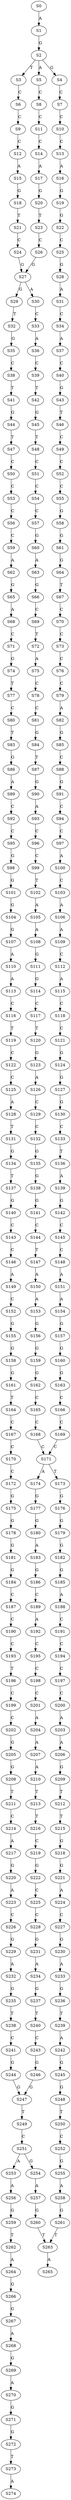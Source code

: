 strict digraph  {
	S0 -> S1 [ label = A ];
	S1 -> S2 [ label = G ];
	S2 -> S3 [ label = T ];
	S2 -> S4 [ label = G ];
	S2 -> S5 [ label = A ];
	S3 -> S6 [ label = C ];
	S4 -> S7 [ label = C ];
	S5 -> S8 [ label = C ];
	S6 -> S9 [ label = C ];
	S7 -> S10 [ label = C ];
	S8 -> S11 [ label = C ];
	S9 -> S12 [ label = C ];
	S10 -> S13 [ label = C ];
	S11 -> S14 [ label = C ];
	S12 -> S15 [ label = A ];
	S13 -> S16 [ label = A ];
	S14 -> S17 [ label = A ];
	S15 -> S18 [ label = G ];
	S16 -> S19 [ label = G ];
	S17 -> S20 [ label = G ];
	S18 -> S21 [ label = T ];
	S19 -> S22 [ label = G ];
	S20 -> S23 [ label = T ];
	S21 -> S24 [ label = C ];
	S22 -> S25 [ label = C ];
	S23 -> S26 [ label = C ];
	S24 -> S27 [ label = G ];
	S25 -> S28 [ label = G ];
	S26 -> S27 [ label = G ];
	S27 -> S29 [ label = G ];
	S27 -> S30 [ label = A ];
	S28 -> S31 [ label = A ];
	S29 -> S32 [ label = T ];
	S30 -> S33 [ label = C ];
	S31 -> S34 [ label = C ];
	S32 -> S35 [ label = G ];
	S33 -> S36 [ label = A ];
	S34 -> S37 [ label = A ];
	S35 -> S38 [ label = C ];
	S36 -> S39 [ label = C ];
	S37 -> S40 [ label = C ];
	S38 -> S41 [ label = T ];
	S39 -> S42 [ label = T ];
	S40 -> S43 [ label = G ];
	S41 -> S44 [ label = G ];
	S42 -> S45 [ label = G ];
	S43 -> S46 [ label = T ];
	S44 -> S47 [ label = T ];
	S45 -> S48 [ label = T ];
	S46 -> S49 [ label = C ];
	S47 -> S50 [ label = C ];
	S48 -> S51 [ label = C ];
	S49 -> S52 [ label = C ];
	S50 -> S53 [ label = C ];
	S51 -> S54 [ label = C ];
	S52 -> S55 [ label = C ];
	S53 -> S56 [ label = C ];
	S54 -> S57 [ label = C ];
	S55 -> S58 [ label = G ];
	S56 -> S59 [ label = C ];
	S57 -> S60 [ label = G ];
	S58 -> S61 [ label = G ];
	S59 -> S62 [ label = A ];
	S60 -> S63 [ label = A ];
	S61 -> S64 [ label = G ];
	S62 -> S65 [ label = G ];
	S63 -> S66 [ label = G ];
	S64 -> S67 [ label = T ];
	S65 -> S68 [ label = A ];
	S66 -> S69 [ label = C ];
	S67 -> S70 [ label = C ];
	S68 -> S71 [ label = C ];
	S69 -> S72 [ label = T ];
	S70 -> S73 [ label = C ];
	S71 -> S74 [ label = G ];
	S72 -> S75 [ label = A ];
	S73 -> S76 [ label = C ];
	S74 -> S77 [ label = T ];
	S75 -> S78 [ label = C ];
	S76 -> S79 [ label = C ];
	S77 -> S80 [ label = C ];
	S78 -> S81 [ label = C ];
	S79 -> S82 [ label = A ];
	S80 -> S83 [ label = T ];
	S81 -> S84 [ label = G ];
	S82 -> S85 [ label = G ];
	S83 -> S86 [ label = G ];
	S84 -> S87 [ label = T ];
	S85 -> S88 [ label = C ];
	S86 -> S89 [ label = A ];
	S87 -> S90 [ label = G ];
	S88 -> S91 [ label = G ];
	S89 -> S92 [ label = C ];
	S90 -> S93 [ label = A ];
	S91 -> S94 [ label = C ];
	S92 -> S95 [ label = C ];
	S93 -> S96 [ label = C ];
	S94 -> S97 [ label = C ];
	S95 -> S98 [ label = G ];
	S96 -> S99 [ label = C ];
	S97 -> S100 [ label = A ];
	S98 -> S101 [ label = G ];
	S99 -> S102 [ label = T ];
	S100 -> S103 [ label = C ];
	S101 -> S104 [ label = G ];
	S102 -> S105 [ label = A ];
	S103 -> S106 [ label = A ];
	S104 -> S107 [ label = G ];
	S105 -> S108 [ label = A ];
	S106 -> S109 [ label = A ];
	S107 -> S110 [ label = A ];
	S108 -> S111 [ label = G ];
	S109 -> S112 [ label = C ];
	S110 -> S113 [ label = A ];
	S111 -> S114 [ label = G ];
	S112 -> S115 [ label = A ];
	S113 -> S116 [ label = C ];
	S114 -> S117 [ label = C ];
	S115 -> S118 [ label = C ];
	S116 -> S119 [ label = T ];
	S117 -> S120 [ label = T ];
	S118 -> S121 [ label = C ];
	S119 -> S122 [ label = C ];
	S120 -> S123 [ label = G ];
	S121 -> S124 [ label = G ];
	S122 -> S125 [ label = C ];
	S123 -> S126 [ label = A ];
	S124 -> S127 [ label = G ];
	S125 -> S128 [ label = A ];
	S126 -> S129 [ label = C ];
	S127 -> S130 [ label = G ];
	S128 -> S131 [ label = T ];
	S129 -> S132 [ label = C ];
	S130 -> S133 [ label = C ];
	S131 -> S134 [ label = G ];
	S132 -> S135 [ label = G ];
	S133 -> S136 [ label = T ];
	S134 -> S137 [ label = T ];
	S135 -> S138 [ label = G ];
	S136 -> S139 [ label = A ];
	S137 -> S140 [ label = G ];
	S138 -> S141 [ label = G ];
	S139 -> S142 [ label = G ];
	S140 -> S143 [ label = C ];
	S141 -> S144 [ label = C ];
	S142 -> S145 [ label = C ];
	S143 -> S146 [ label = C ];
	S144 -> S147 [ label = T ];
	S145 -> S148 [ label = C ];
	S146 -> S149 [ label = A ];
	S147 -> S150 [ label = A ];
	S148 -> S151 [ label = A ];
	S149 -> S152 [ label = C ];
	S150 -> S153 [ label = A ];
	S151 -> S154 [ label = A ];
	S152 -> S155 [ label = G ];
	S153 -> S156 [ label = G ];
	S154 -> S157 [ label = G ];
	S155 -> S158 [ label = G ];
	S156 -> S159 [ label = G ];
	S157 -> S160 [ label = G ];
	S158 -> S161 [ label = G ];
	S159 -> S162 [ label = G ];
	S160 -> S163 [ label = G ];
	S161 -> S164 [ label = T ];
	S162 -> S165 [ label = C ];
	S163 -> S166 [ label = C ];
	S164 -> S167 [ label = C ];
	S165 -> S168 [ label = C ];
	S166 -> S169 [ label = C ];
	S167 -> S170 [ label = C ];
	S168 -> S171 [ label = C ];
	S169 -> S171 [ label = C ];
	S170 -> S172 [ label = C ];
	S171 -> S173 [ label = T ];
	S171 -> S174 [ label = A ];
	S172 -> S175 [ label = G ];
	S173 -> S176 [ label = G ];
	S174 -> S177 [ label = G ];
	S175 -> S178 [ label = G ];
	S176 -> S179 [ label = G ];
	S177 -> S180 [ label = G ];
	S178 -> S181 [ label = G ];
	S179 -> S182 [ label = G ];
	S180 -> S183 [ label = A ];
	S181 -> S184 [ label = G ];
	S182 -> S185 [ label = G ];
	S183 -> S186 [ label = G ];
	S184 -> S187 [ label = C ];
	S185 -> S188 [ label = A ];
	S186 -> S189 [ label = C ];
	S187 -> S190 [ label = C ];
	S188 -> S191 [ label = C ];
	S189 -> S192 [ label = A ];
	S190 -> S193 [ label = C ];
	S191 -> S194 [ label = C ];
	S192 -> S195 [ label = C ];
	S193 -> S196 [ label = T ];
	S194 -> S197 [ label = C ];
	S195 -> S198 [ label = C ];
	S196 -> S199 [ label = C ];
	S197 -> S200 [ label = C ];
	S198 -> S201 [ label = C ];
	S199 -> S202 [ label = C ];
	S200 -> S203 [ label = A ];
	S201 -> S204 [ label = A ];
	S202 -> S205 [ label = G ];
	S203 -> S206 [ label = A ];
	S204 -> S207 [ label = A ];
	S205 -> S208 [ label = G ];
	S206 -> S209 [ label = G ];
	S207 -> S210 [ label = A ];
	S208 -> S211 [ label = T ];
	S209 -> S212 [ label = T ];
	S210 -> S213 [ label = T ];
	S211 -> S214 [ label = C ];
	S212 -> S215 [ label = T ];
	S213 -> S216 [ label = T ];
	S214 -> S217 [ label = A ];
	S215 -> S218 [ label = G ];
	S216 -> S219 [ label = C ];
	S217 -> S220 [ label = G ];
	S218 -> S221 [ label = G ];
	S219 -> S222 [ label = G ];
	S220 -> S223 [ label = A ];
	S221 -> S224 [ label = A ];
	S222 -> S225 [ label = C ];
	S223 -> S226 [ label = C ];
	S224 -> S227 [ label = C ];
	S225 -> S228 [ label = C ];
	S226 -> S229 [ label = G ];
	S227 -> S230 [ label = G ];
	S228 -> S231 [ label = G ];
	S229 -> S232 [ label = A ];
	S230 -> S233 [ label = A ];
	S231 -> S234 [ label = A ];
	S232 -> S235 [ label = G ];
	S233 -> S236 [ label = G ];
	S234 -> S237 [ label = G ];
	S235 -> S238 [ label = T ];
	S236 -> S239 [ label = T ];
	S237 -> S240 [ label = T ];
	S238 -> S241 [ label = C ];
	S239 -> S242 [ label = A ];
	S240 -> S243 [ label = C ];
	S241 -> S244 [ label = G ];
	S242 -> S245 [ label = G ];
	S243 -> S246 [ label = G ];
	S244 -> S247 [ label = G ];
	S245 -> S248 [ label = G ];
	S246 -> S247 [ label = G ];
	S247 -> S249 [ label = T ];
	S248 -> S250 [ label = T ];
	S249 -> S251 [ label = C ];
	S250 -> S252 [ label = C ];
	S251 -> S253 [ label = A ];
	S251 -> S254 [ label = G ];
	S252 -> S255 [ label = G ];
	S253 -> S256 [ label = A ];
	S254 -> S257 [ label = A ];
	S255 -> S258 [ label = A ];
	S256 -> S259 [ label = G ];
	S257 -> S260 [ label = G ];
	S258 -> S261 [ label = G ];
	S259 -> S262 [ label = T ];
	S260 -> S263 [ label = T ];
	S261 -> S263 [ label = T ];
	S262 -> S264 [ label = A ];
	S263 -> S265 [ label = A ];
	S264 -> S266 [ label = G ];
	S266 -> S267 [ label = G ];
	S267 -> S268 [ label = A ];
	S268 -> S269 [ label = G ];
	S269 -> S270 [ label = A ];
	S270 -> S271 [ label = G ];
	S271 -> S272 [ label = G ];
	S272 -> S273 [ label = T ];
	S273 -> S274 [ label = A ];
}
